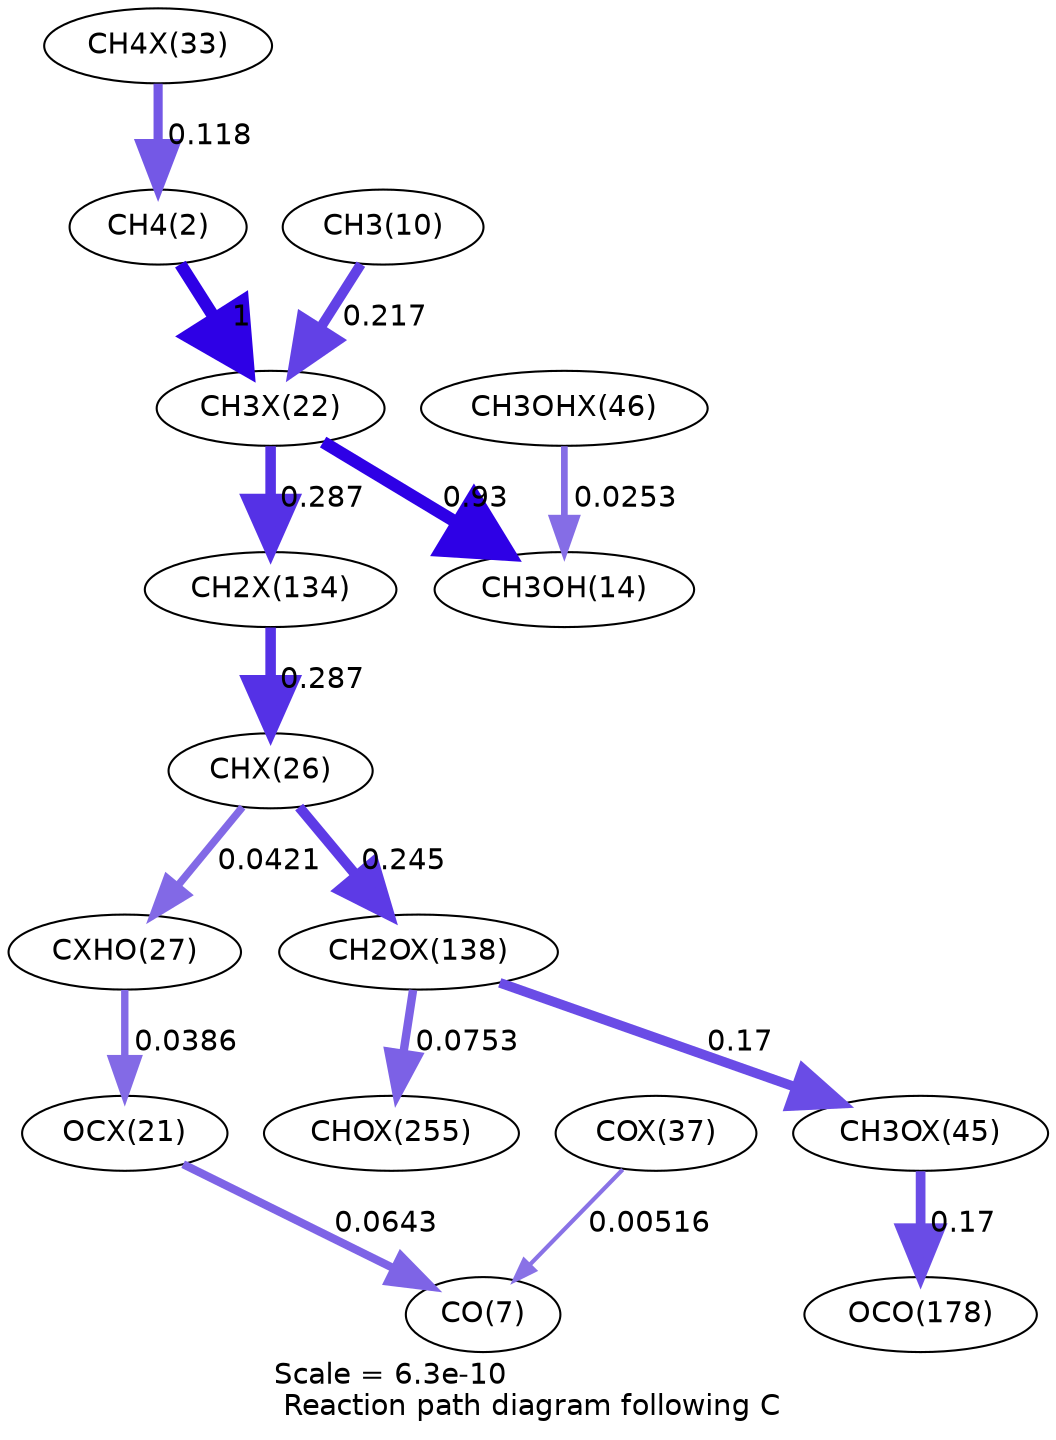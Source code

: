 digraph reaction_paths {
center=1;
s37 -> s4[fontname="Helvetica", penwidth=4.39, arrowsize=2.19, color="0.7, 0.618, 0.9"
, label=" 0.118"];
s4 -> s32[fontname="Helvetica", penwidth=6, arrowsize=3, color="0.7, 1.5, 0.9"
, label=" 1"];
s12 -> s32[fontname="Helvetica", penwidth=4.85, arrowsize=2.42, color="0.7, 0.717, 0.9"
, label=" 0.217"];
s32 -> s16[fontname="Helvetica", penwidth=5.95, arrowsize=2.97, color="0.7, 1.43, 0.9"
, label=" 0.93"];
s32 -> s45[fontname="Helvetica", penwidth=5.06, arrowsize=2.53, color="0.7, 0.787, 0.9"
, label=" 0.287"];
s44 -> s16[fontname="Helvetica", penwidth=3.22, arrowsize=1.61, color="0.7, 0.525, 0.9"
, label=" 0.0253"];
s45 -> s35[fontname="Helvetica", penwidth=5.06, arrowsize=2.53, color="0.7, 0.787, 0.9"
, label=" 0.287"];
s35 -> s36[fontname="Helvetica", penwidth=3.61, arrowsize=1.8, color="0.7, 0.542, 0.9"
, label=" 0.0421"];
s35 -> s47[fontname="Helvetica", penwidth=4.94, arrowsize=2.47, color="0.7, 0.745, 0.9"
, label=" 0.245"];
s36 -> s31[fontname="Helvetica", penwidth=3.54, arrowsize=1.77, color="0.7, 0.539, 0.9"
, label=" 0.0386"];
s31 -> s9[fontname="Helvetica", penwidth=3.93, arrowsize=1.96, color="0.7, 0.564, 0.9"
, label=" 0.0643"];
s40 -> s9[fontname="Helvetica", penwidth=2.02, arrowsize=1.01, color="0.7, 0.505, 0.9"
, label=" 0.00516"];
s43 -> s23[fontname="Helvetica", penwidth=4.66, arrowsize=2.33, color="0.7, 0.67, 0.9"
, label=" 0.17"];
s47 -> s43[fontname="Helvetica", penwidth=4.66, arrowsize=2.33, color="0.7, 0.67, 0.9"
, label=" 0.17"];
s47 -> s53[fontname="Helvetica", penwidth=4.05, arrowsize=2.02, color="0.7, 0.575, 0.9"
, label=" 0.0753"];
s4 [ fontname="Helvetica", label="CH4(2)"];
s9 [ fontname="Helvetica", label="CO(7)"];
s12 [ fontname="Helvetica", label="CH3(10)"];
s16 [ fontname="Helvetica", label="CH3OH(14)"];
s23 [ fontname="Helvetica", label="OCO(178)"];
s31 [ fontname="Helvetica", label="OCX(21)"];
s32 [ fontname="Helvetica", label="CH3X(22)"];
s35 [ fontname="Helvetica", label="CHX(26)"];
s36 [ fontname="Helvetica", label="CXHO(27)"];
s37 [ fontname="Helvetica", label="CH4X(33)"];
s40 [ fontname="Helvetica", label="COX(37)"];
s43 [ fontname="Helvetica", label="CH3OX(45)"];
s44 [ fontname="Helvetica", label="CH3OHX(46)"];
s45 [ fontname="Helvetica", label="CH2X(134)"];
s47 [ fontname="Helvetica", label="CH2OX(138)"];
s53 [ fontname="Helvetica", label="CHOX(255)"];
 label = "Scale = 6.3e-10\l Reaction path diagram following C";
 fontname = "Helvetica";
}

